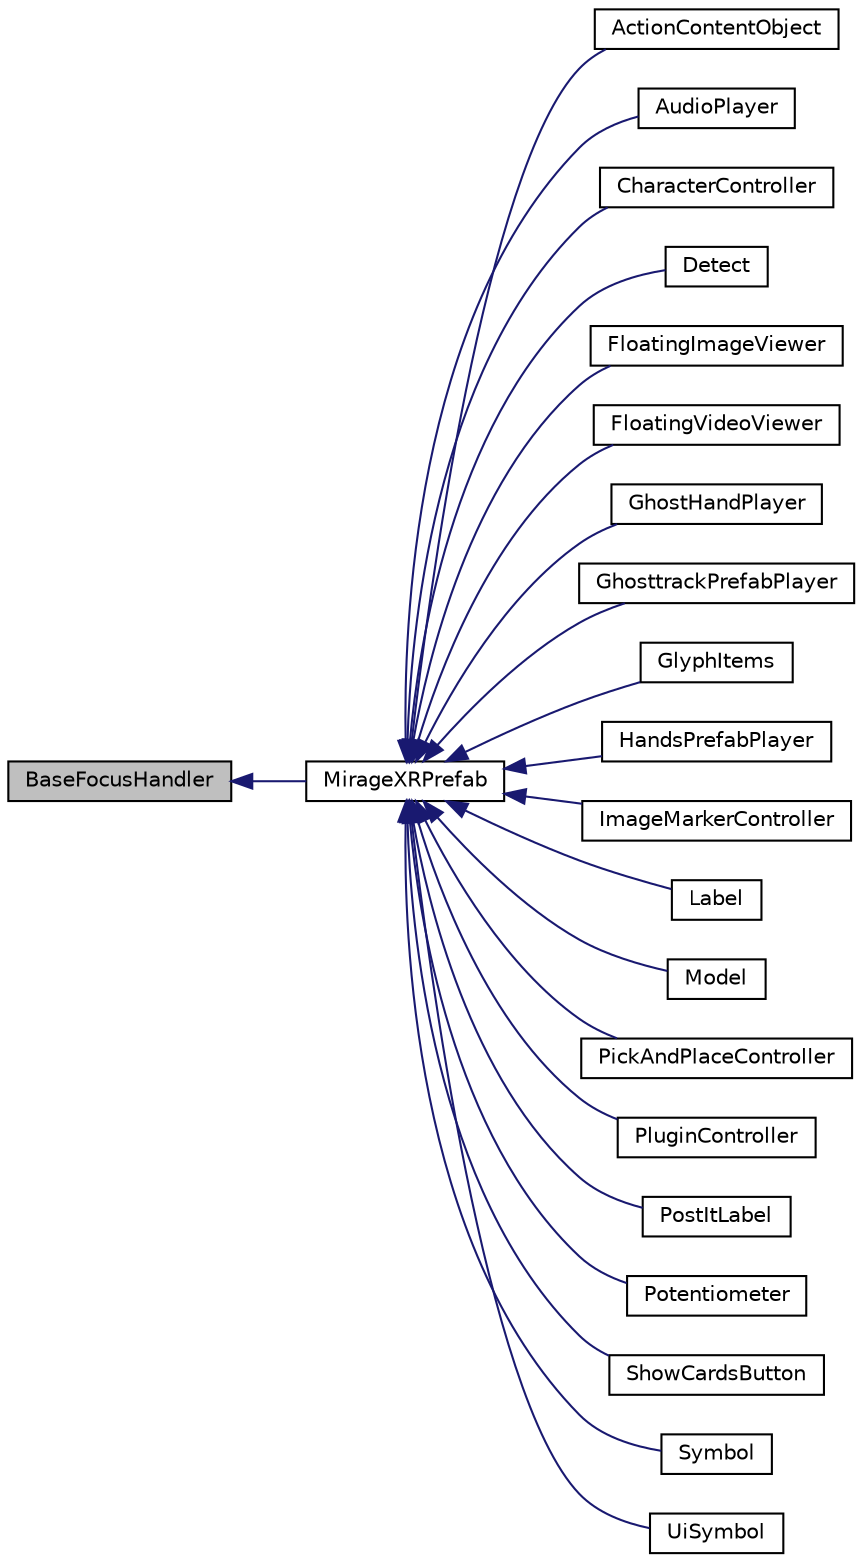 digraph "BaseFocusHandler"
{
 // INTERACTIVE_SVG=YES
 // LATEX_PDF_SIZE
  edge [fontname="Helvetica",fontsize="10",labelfontname="Helvetica",labelfontsize="10"];
  node [fontname="Helvetica",fontsize="10",shape=record];
  rankdir="LR";
  Node1 [label="BaseFocusHandler",height=0.2,width=0.4,color="black", fillcolor="grey75", style="filled", fontcolor="black",tooltip=" "];
  Node1 -> Node2 [dir="back",color="midnightblue",fontsize="10",style="solid",fontname="Helvetica"];
  Node2 [label="MirageXRPrefab",height=0.2,width=0.4,color="black", fillcolor="white", style="filled",URL="$class_mirage_x_r_1_1_mirage_x_r_prefab.html",tooltip="Base class for all the MirageXR prefabs."];
  Node2 -> Node3 [dir="back",color="midnightblue",fontsize="10",style="solid",fontname="Helvetica"];
  Node3 [label="ActionContentObject",height=0.2,width=0.4,color="black", fillcolor="white", style="filled",URL="$class_mirage_x_r_1_1_action_content_object.html",tooltip=" "];
  Node2 -> Node4 [dir="back",color="midnightblue",fontsize="10",style="solid",fontname="Helvetica"];
  Node4 [label="AudioPlayer",height=0.2,width=0.4,color="black", fillcolor="white", style="filled",URL="$class_mirage_x_r_1_1_audio_player.html",tooltip=" "];
  Node2 -> Node5 [dir="back",color="midnightblue",fontsize="10",style="solid",fontname="Helvetica"];
  Node5 [label="CharacterController",height=0.2,width=0.4,color="black", fillcolor="white", style="filled",URL="$class_mirage_x_r_1_1_character_controller.html",tooltip=" "];
  Node2 -> Node6 [dir="back",color="midnightblue",fontsize="10",style="solid",fontname="Helvetica"];
  Node6 [label="Detect",height=0.2,width=0.4,color="black", fillcolor="white", style="filled",URL="$class_mirage_x_r_1_1_detect.html",tooltip=" "];
  Node2 -> Node7 [dir="back",color="midnightblue",fontsize="10",style="solid",fontname="Helvetica"];
  Node7 [label="FloatingImageViewer",height=0.2,width=0.4,color="black", fillcolor="white", style="filled",URL="$class_mirage_x_r_1_1_floating_image_viewer.html",tooltip=" "];
  Node2 -> Node8 [dir="back",color="midnightblue",fontsize="10",style="solid",fontname="Helvetica"];
  Node8 [label="FloatingVideoViewer",height=0.2,width=0.4,color="black", fillcolor="white", style="filled",URL="$class_mirage_x_r_1_1_floating_video_viewer.html",tooltip=" "];
  Node2 -> Node9 [dir="back",color="midnightblue",fontsize="10",style="solid",fontname="Helvetica"];
  Node9 [label="GhostHandPlayer",height=0.2,width=0.4,color="black", fillcolor="white", style="filled",URL="$class_mirage_x_r_1_1_ghost_hand_player.html",tooltip=" "];
  Node2 -> Node10 [dir="back",color="midnightblue",fontsize="10",style="solid",fontname="Helvetica"];
  Node10 [label="GhosttrackPrefabPlayer",height=0.2,width=0.4,color="black", fillcolor="white", style="filled",URL="$class_mirage_x_r_1_1_ghosttrack_prefab_player.html",tooltip=" "];
  Node2 -> Node11 [dir="back",color="midnightblue",fontsize="10",style="solid",fontname="Helvetica"];
  Node11 [label="GlyphItems",height=0.2,width=0.4,color="black", fillcolor="white", style="filled",URL="$class_mirage_x_r_1_1_glyph_items.html",tooltip=" "];
  Node2 -> Node12 [dir="back",color="midnightblue",fontsize="10",style="solid",fontname="Helvetica"];
  Node12 [label="HandsPrefabPlayer",height=0.2,width=0.4,color="black", fillcolor="white", style="filled",URL="$class_mirage_x_r_1_1_hands_prefab_player.html",tooltip=" "];
  Node2 -> Node13 [dir="back",color="midnightblue",fontsize="10",style="solid",fontname="Helvetica"];
  Node13 [label="ImageMarkerController",height=0.2,width=0.4,color="black", fillcolor="white", style="filled",URL="$class_mirage_x_r_1_1_image_marker_controller.html",tooltip=" "];
  Node2 -> Node14 [dir="back",color="midnightblue",fontsize="10",style="solid",fontname="Helvetica"];
  Node14 [label="Label",height=0.2,width=0.4,color="black", fillcolor="white", style="filled",URL="$class_mirage_x_r_1_1_label.html",tooltip="Class for text label prefabs."];
  Node2 -> Node15 [dir="back",color="midnightblue",fontsize="10",style="solid",fontname="Helvetica"];
  Node15 [label="Model",height=0.2,width=0.4,color="black", fillcolor="white", style="filled",URL="$class_mirage_x_r_1_1_model.html",tooltip=" "];
  Node2 -> Node16 [dir="back",color="midnightblue",fontsize="10",style="solid",fontname="Helvetica"];
  Node16 [label="PickAndPlaceController",height=0.2,width=0.4,color="black", fillcolor="white", style="filled",URL="$class_mirage_x_r_1_1_pick_and_place_controller.html",tooltip=" "];
  Node2 -> Node17 [dir="back",color="midnightblue",fontsize="10",style="solid",fontname="Helvetica"];
  Node17 [label="PluginController",height=0.2,width=0.4,color="black", fillcolor="white", style="filled",URL="$class_mirage_x_r_1_1_plugin_controller.html",tooltip=" "];
  Node2 -> Node18 [dir="back",color="midnightblue",fontsize="10",style="solid",fontname="Helvetica"];
  Node18 [label="PostItLabel",height=0.2,width=0.4,color="black", fillcolor="white", style="filled",URL="$class_mirage_x_r_1_1_post_it_label.html",tooltip=" "];
  Node2 -> Node19 [dir="back",color="midnightblue",fontsize="10",style="solid",fontname="Helvetica"];
  Node19 [label="Potentiometer",height=0.2,width=0.4,color="black", fillcolor="white", style="filled",URL="$class_mirage_x_r_1_1_potentiometer.html",tooltip=" "];
  Node2 -> Node20 [dir="back",color="midnightblue",fontsize="10",style="solid",fontname="Helvetica"];
  Node20 [label="ShowCardsButton",height=0.2,width=0.4,color="black", fillcolor="white", style="filled",URL="$class_mirage_x_r_1_1_show_cards_button.html",tooltip=" "];
  Node2 -> Node21 [dir="back",color="midnightblue",fontsize="10",style="solid",fontname="Helvetica"];
  Node21 [label="Symbol",height=0.2,width=0.4,color="black", fillcolor="white", style="filled",URL="$class_mirage_x_r_1_1_symbol.html",tooltip="Class for 2D symbol prefabs."];
  Node2 -> Node22 [dir="back",color="midnightblue",fontsize="10",style="solid",fontname="Helvetica"];
  Node22 [label="UiSymbol",height=0.2,width=0.4,color="black", fillcolor="white", style="filled",URL="$class_mirage_x_r_1_1_ui_symbol.html",tooltip=" "];
}

